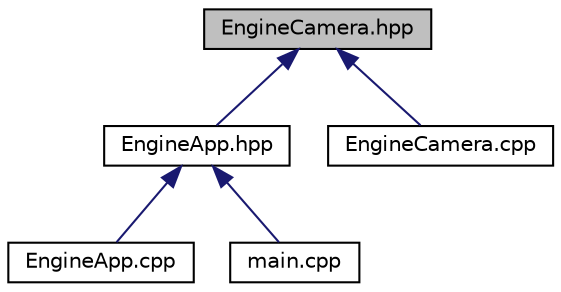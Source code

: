 digraph "EngineCamera.hpp"
{
  edge [fontname="Helvetica",fontsize="10",labelfontname="Helvetica",labelfontsize="10"];
  node [fontname="Helvetica",fontsize="10",shape=record];
  Node3 [label="EngineCamera.hpp",height=0.2,width=0.4,color="black", fillcolor="grey75", style="filled", fontcolor="black"];
  Node3 -> Node4 [dir="back",color="midnightblue",fontsize="10",style="solid",fontname="Helvetica"];
  Node4 [label="EngineApp.hpp",height=0.2,width=0.4,color="black", fillcolor="white", style="filled",URL="$_engine_app_8hpp.html",tooltip="Engine class which is main of this program. "];
  Node4 -> Node5 [dir="back",color="midnightblue",fontsize="10",style="solid",fontname="Helvetica"];
  Node5 [label="EngineApp.cpp",height=0.2,width=0.4,color="black", fillcolor="white", style="filled",URL="$_engine_app_8cpp.html"];
  Node4 -> Node6 [dir="back",color="midnightblue",fontsize="10",style="solid",fontname="Helvetica"];
  Node6 [label="main.cpp",height=0.2,width=0.4,color="black", fillcolor="white", style="filled",URL="$main_8cpp.html"];
  Node3 -> Node7 [dir="back",color="midnightblue",fontsize="10",style="solid",fontname="Helvetica"];
  Node7 [label="EngineCamera.cpp",height=0.2,width=0.4,color="black", fillcolor="white", style="filled",URL="$_engine_camera_8cpp.html"];
}
